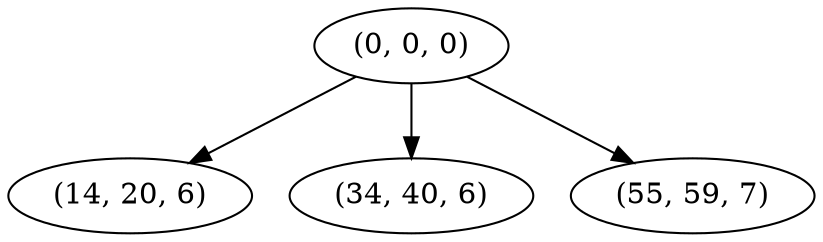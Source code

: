 digraph tree {
    "(0, 0, 0)";
    "(14, 20, 6)";
    "(34, 40, 6)";
    "(55, 59, 7)";
    "(0, 0, 0)" -> "(14, 20, 6)";
    "(0, 0, 0)" -> "(34, 40, 6)";
    "(0, 0, 0)" -> "(55, 59, 7)";
}

